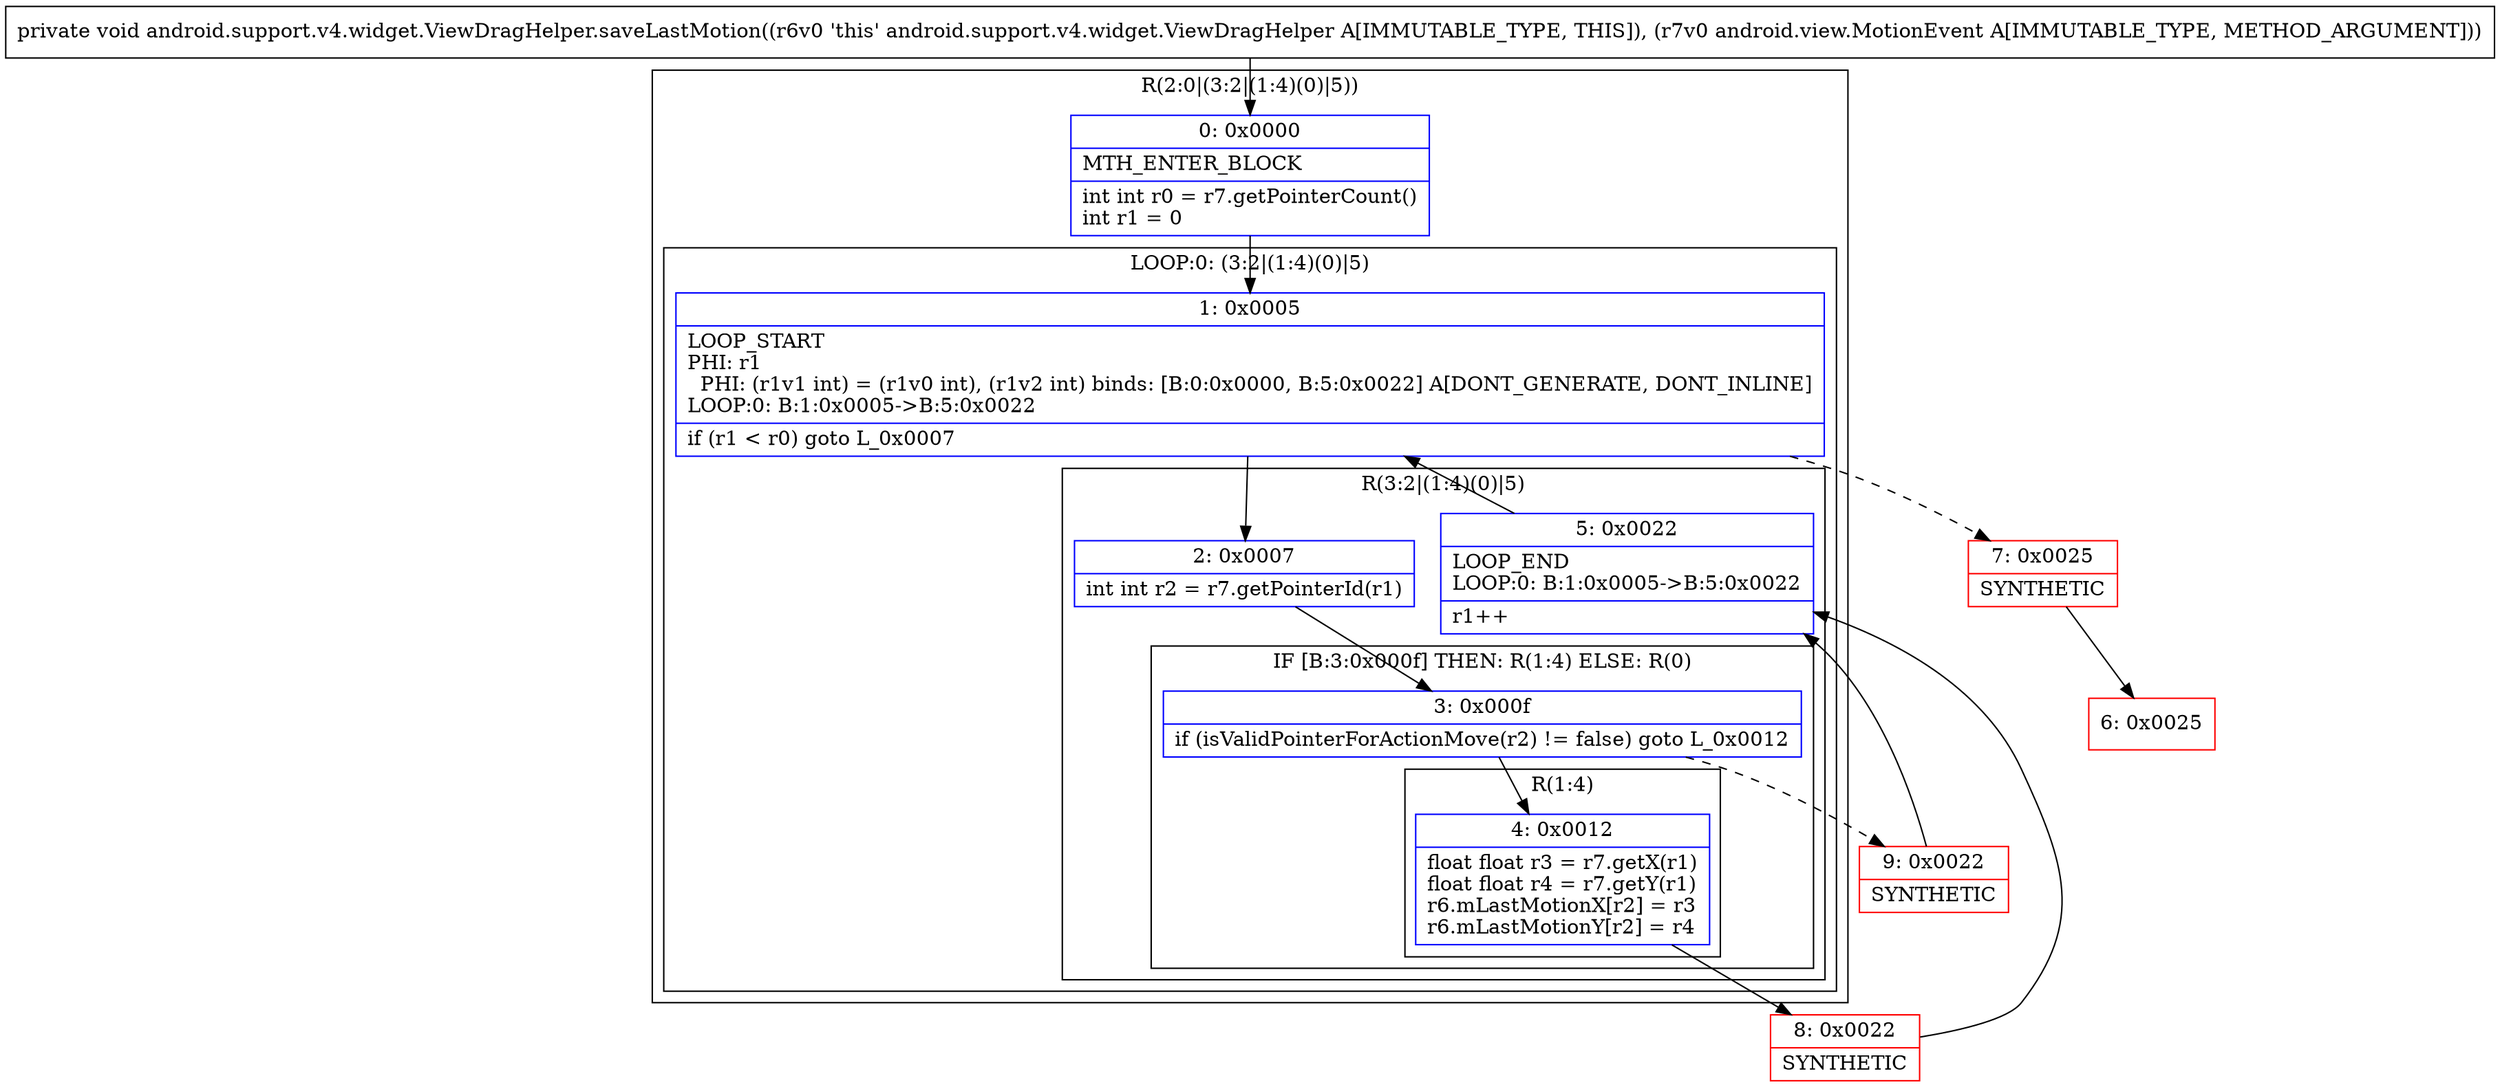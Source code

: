 digraph "CFG forandroid.support.v4.widget.ViewDragHelper.saveLastMotion(Landroid\/view\/MotionEvent;)V" {
subgraph cluster_Region_53785960 {
label = "R(2:0|(3:2|(1:4)(0)|5))";
node [shape=record,color=blue];
Node_0 [shape=record,label="{0\:\ 0x0000|MTH_ENTER_BLOCK\l|int int r0 = r7.getPointerCount()\lint r1 = 0\l}"];
subgraph cluster_LoopRegion_1434315565 {
label = "LOOP:0: (3:2|(1:4)(0)|5)";
node [shape=record,color=blue];
Node_1 [shape=record,label="{1\:\ 0x0005|LOOP_START\lPHI: r1 \l  PHI: (r1v1 int) = (r1v0 int), (r1v2 int) binds: [B:0:0x0000, B:5:0x0022] A[DONT_GENERATE, DONT_INLINE]\lLOOP:0: B:1:0x0005\-\>B:5:0x0022\l|if (r1 \< r0) goto L_0x0007\l}"];
subgraph cluster_Region_704992319 {
label = "R(3:2|(1:4)(0)|5)";
node [shape=record,color=blue];
Node_2 [shape=record,label="{2\:\ 0x0007|int int r2 = r7.getPointerId(r1)\l}"];
subgraph cluster_IfRegion_1725934515 {
label = "IF [B:3:0x000f] THEN: R(1:4) ELSE: R(0)";
node [shape=record,color=blue];
Node_3 [shape=record,label="{3\:\ 0x000f|if (isValidPointerForActionMove(r2) != false) goto L_0x0012\l}"];
subgraph cluster_Region_1080477986 {
label = "R(1:4)";
node [shape=record,color=blue];
Node_4 [shape=record,label="{4\:\ 0x0012|float float r3 = r7.getX(r1)\lfloat float r4 = r7.getY(r1)\lr6.mLastMotionX[r2] = r3\lr6.mLastMotionY[r2] = r4\l}"];
}
subgraph cluster_Region_1402758701 {
label = "R(0)";
node [shape=record,color=blue];
}
}
Node_5 [shape=record,label="{5\:\ 0x0022|LOOP_END\lLOOP:0: B:1:0x0005\-\>B:5:0x0022\l|r1++\l}"];
}
}
}
Node_6 [shape=record,color=red,label="{6\:\ 0x0025}"];
Node_7 [shape=record,color=red,label="{7\:\ 0x0025|SYNTHETIC\l}"];
Node_8 [shape=record,color=red,label="{8\:\ 0x0022|SYNTHETIC\l}"];
Node_9 [shape=record,color=red,label="{9\:\ 0x0022|SYNTHETIC\l}"];
MethodNode[shape=record,label="{private void android.support.v4.widget.ViewDragHelper.saveLastMotion((r6v0 'this' android.support.v4.widget.ViewDragHelper A[IMMUTABLE_TYPE, THIS]), (r7v0 android.view.MotionEvent A[IMMUTABLE_TYPE, METHOD_ARGUMENT])) }"];
MethodNode -> Node_0;
Node_0 -> Node_1;
Node_1 -> Node_2;
Node_1 -> Node_7[style=dashed];
Node_2 -> Node_3;
Node_3 -> Node_4;
Node_3 -> Node_9[style=dashed];
Node_4 -> Node_8;
Node_5 -> Node_1;
Node_7 -> Node_6;
Node_8 -> Node_5;
Node_9 -> Node_5;
}


